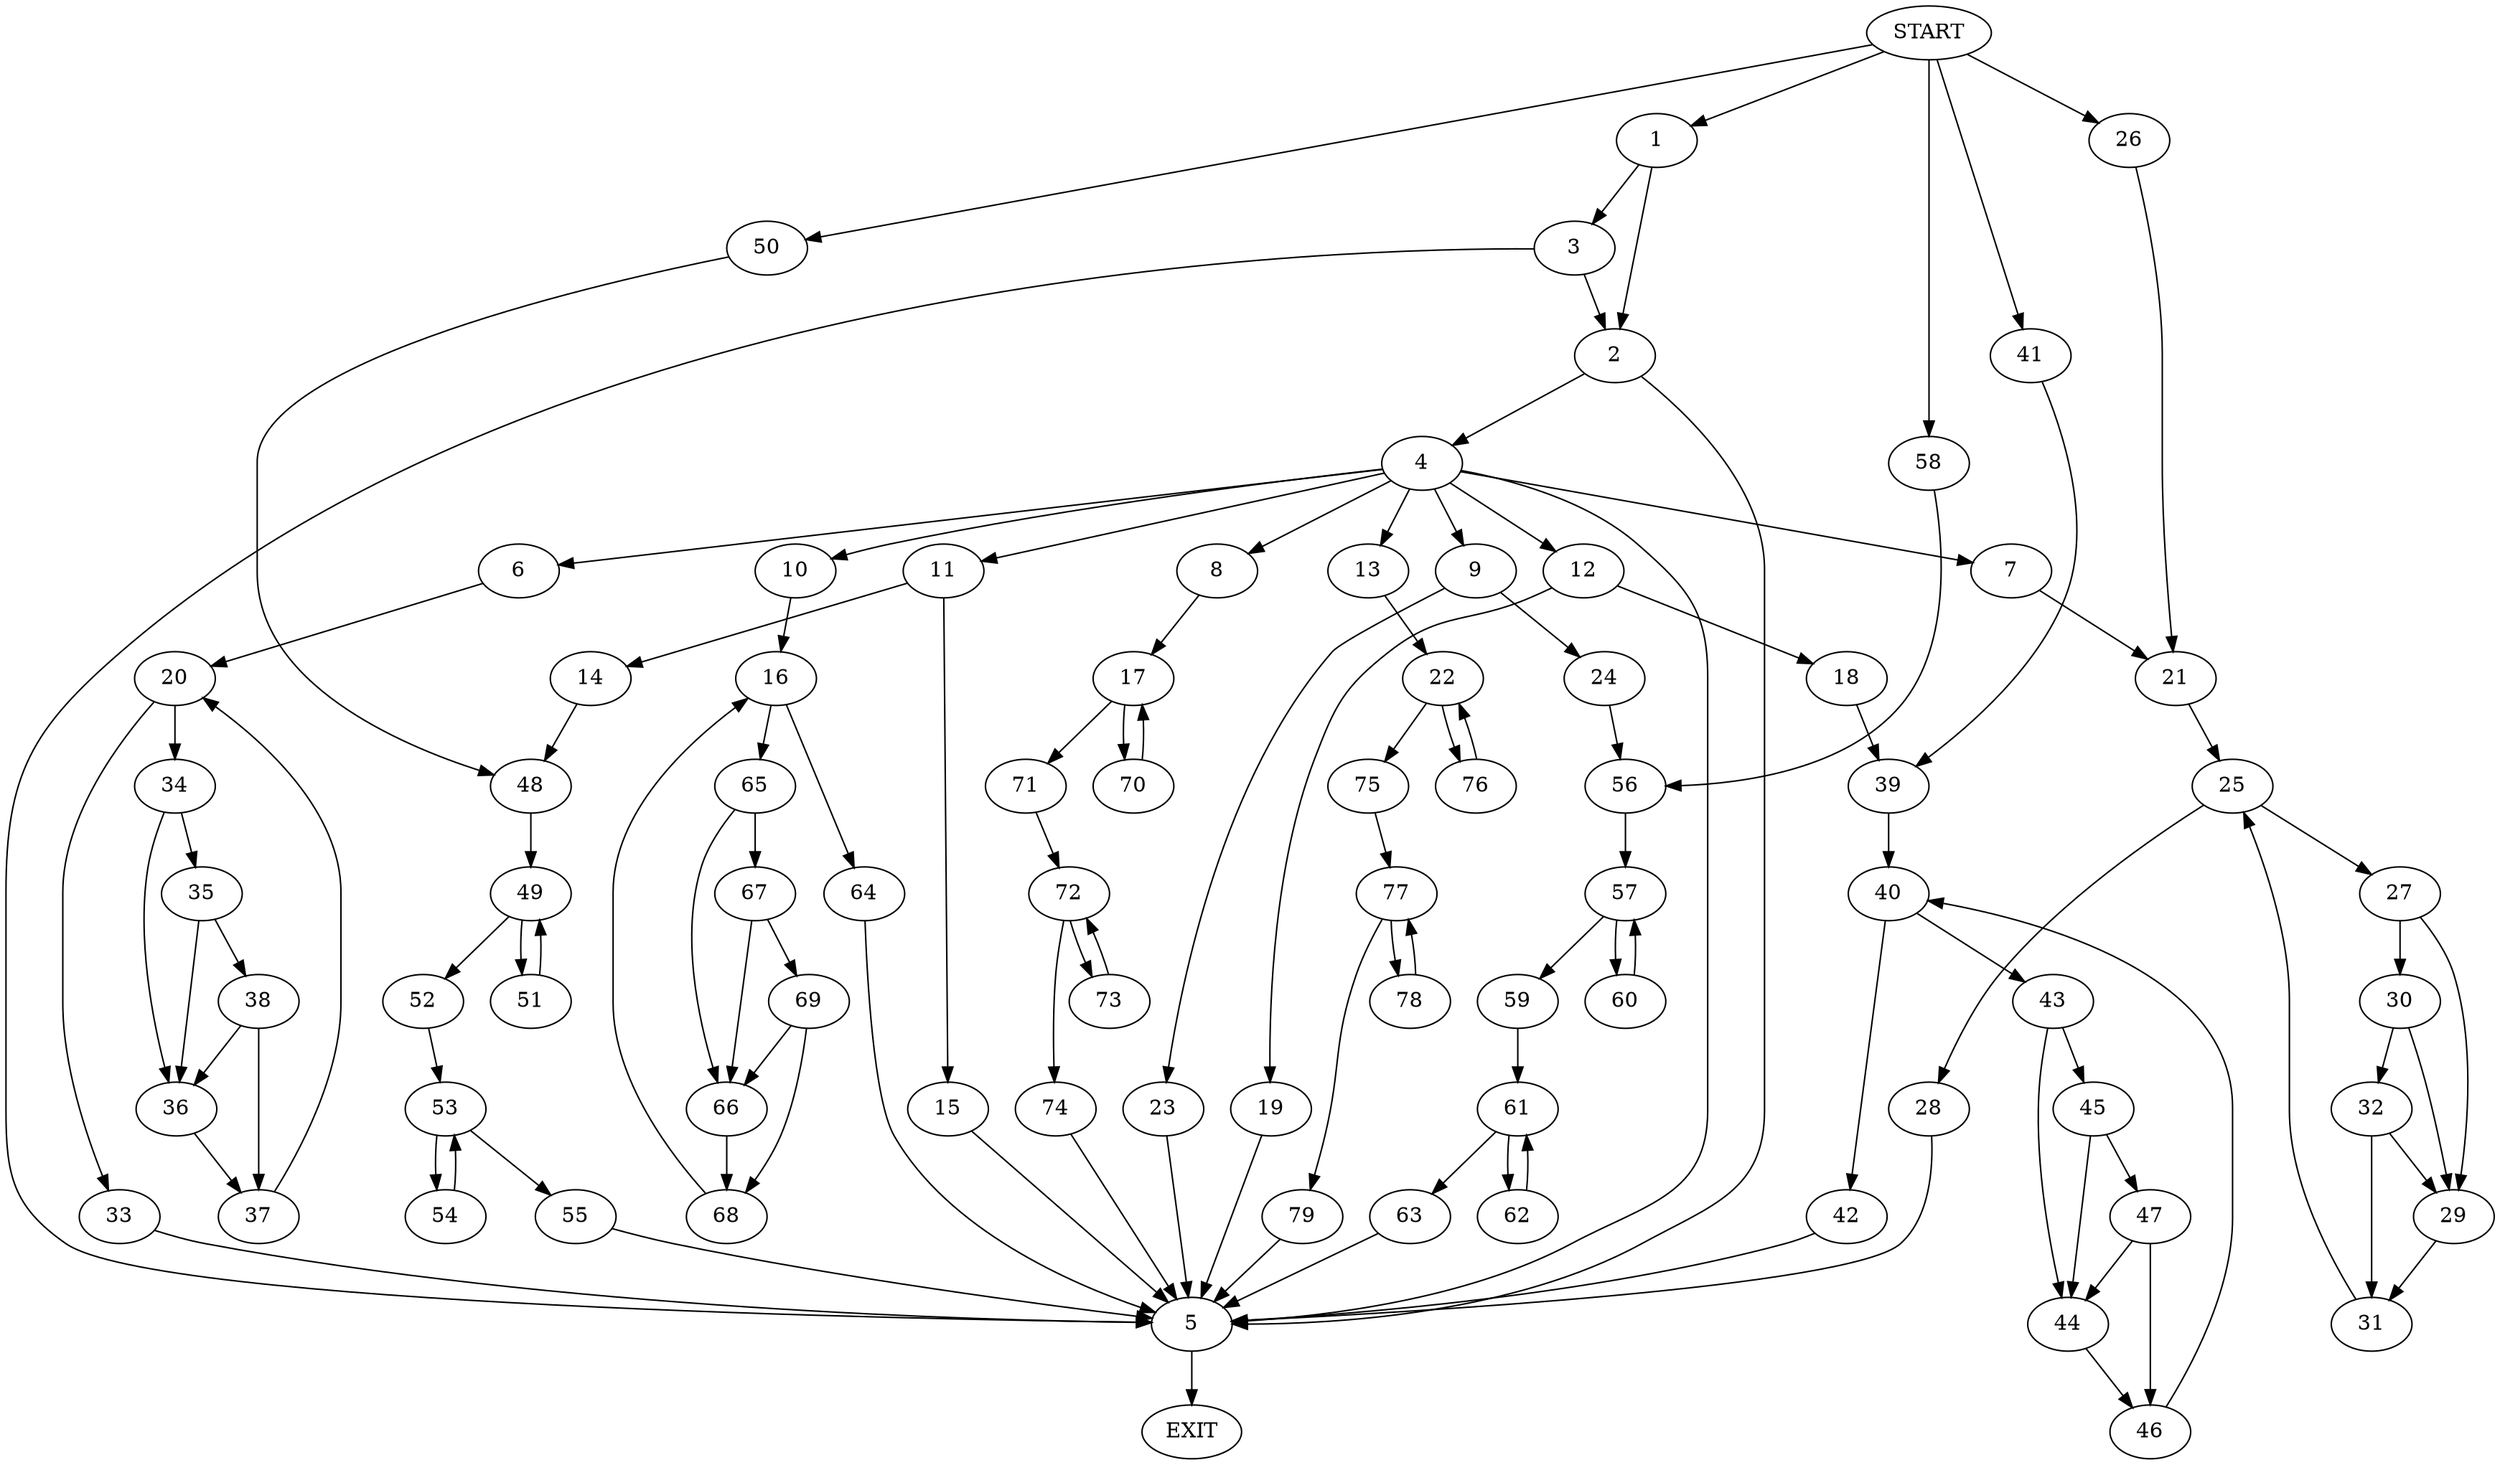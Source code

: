 digraph {
0 [label="START"]
80 [label="EXIT"]
0 -> 1
1 -> 2
1 -> 3
2 -> 4
2 -> 5
3 -> 5
3 -> 2
5 -> 80
4 -> 6
4 -> 7
4 -> 8
4 -> 9
4 -> 10
4 -> 11
4 -> 12
4 -> 5
4 -> 13
11 -> 14
11 -> 15
10 -> 16
8 -> 17
12 -> 18
12 -> 19
6 -> 20
7 -> 21
13 -> 22
9 -> 23
9 -> 24
21 -> 25
0 -> 26
26 -> 21
25 -> 27
25 -> 28
27 -> 29
27 -> 30
28 -> 5
29 -> 31
30 -> 29
30 -> 32
32 -> 31
32 -> 29
31 -> 25
20 -> 33
20 -> 34
34 -> 35
34 -> 36
33 -> 5
36 -> 37
35 -> 36
35 -> 38
38 -> 37
38 -> 36
37 -> 20
19 -> 5
18 -> 39
39 -> 40
0 -> 41
41 -> 39
40 -> 42
40 -> 43
43 -> 44
43 -> 45
42 -> 5
44 -> 46
45 -> 44
45 -> 47
47 -> 44
47 -> 46
46 -> 40
14 -> 48
15 -> 5
48 -> 49
0 -> 50
50 -> 48
49 -> 51
49 -> 52
51 -> 49
52 -> 53
53 -> 54
53 -> 55
54 -> 53
55 -> 5
23 -> 5
24 -> 56
56 -> 57
0 -> 58
58 -> 56
57 -> 59
57 -> 60
59 -> 61
60 -> 57
61 -> 62
61 -> 63
62 -> 61
63 -> 5
16 -> 64
16 -> 65
64 -> 5
65 -> 66
65 -> 67
66 -> 68
67 -> 66
67 -> 69
69 -> 68
69 -> 66
68 -> 16
17 -> 70
17 -> 71
71 -> 72
70 -> 17
72 -> 73
72 -> 74
74 -> 5
73 -> 72
22 -> 75
22 -> 76
76 -> 22
75 -> 77
77 -> 78
77 -> 79
78 -> 77
79 -> 5
}
